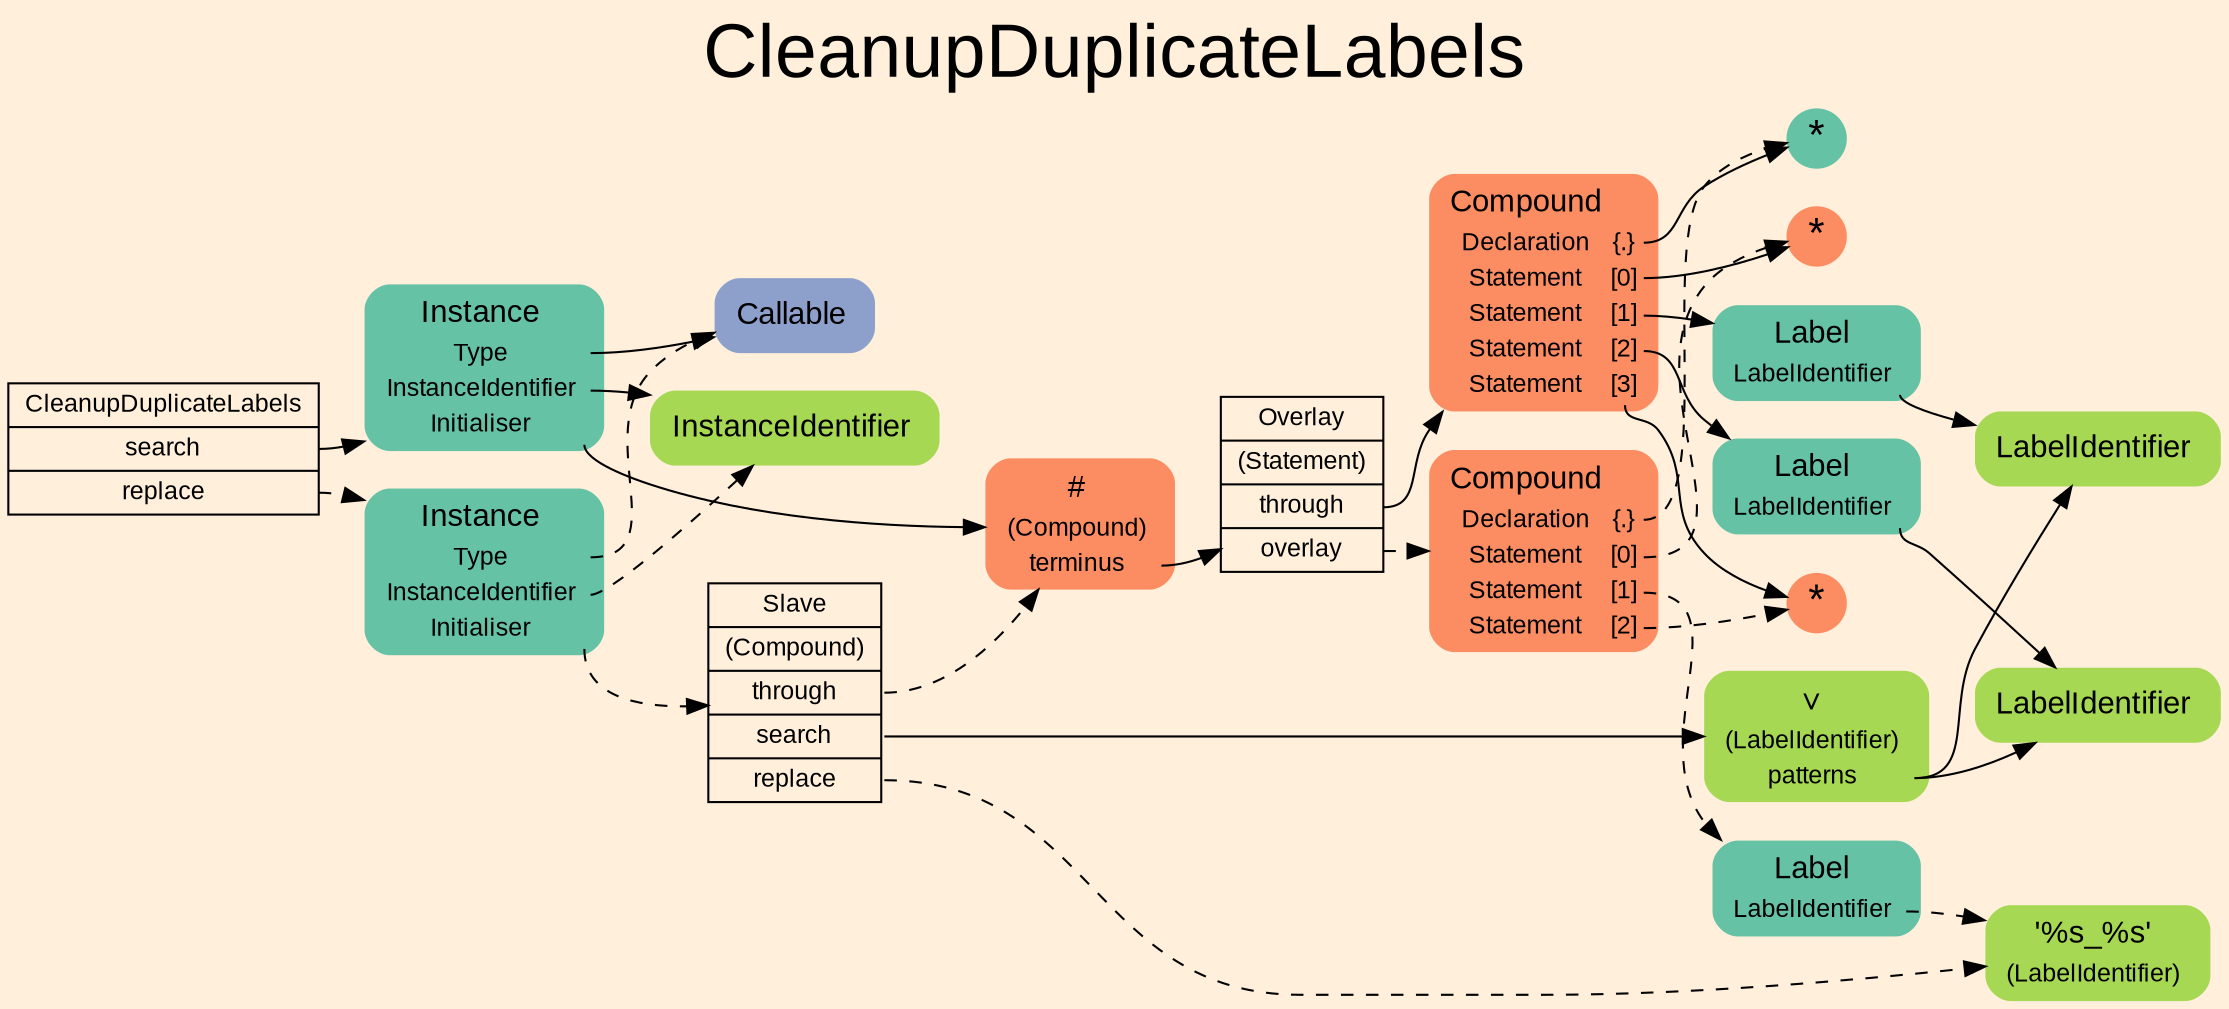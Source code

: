 digraph "CleanupDuplicateLabels" {
label = "CleanupDuplicateLabels"
labelloc = t
fontsize = "36"
graph [
    rankdir = "LR"
    ranksep = 0.3
    bgcolor = antiquewhite1
    color = black
    fontcolor = black
    fontname = "Arial"
];
node [
    fontname = "Arial"
];
edge [
    fontname = "Arial"
];

// -------------------- transformation figure --------------------
"CR#P59-0" [
    shape = "record"
    fillcolor = antiquewhite1
    label = "<fixed> CleanupDuplicateLabels | <port0> search | <port1> replace"
    style = "filled"
    fontsize = "12"
    color = black
    fontcolor = black
];

"#B-2-984" [
    shape = "plaintext"
    fillcolor = "/set28/1"
    label = <<TABLE BORDER="0" CELLBORDER="0" CELLSPACING="0">
     <TR><TD><FONT POINT-SIZE="15.0">Instance</FONT></TD><TD></TD></TR>
     <TR><TD>Type</TD><TD PORT="port0"></TD></TR>
     <TR><TD>InstanceIdentifier</TD><TD PORT="port1"></TD></TR>
     <TR><TD>Initialiser</TD><TD PORT="port2"></TD></TR>
    </TABLE>>
    style = "rounded,filled"
    fontsize = "12"
];

"#B-2-1001" [
    shape = "plaintext"
    fillcolor = "/set28/3"
    label = <<TABLE BORDER="0" CELLBORDER="0" CELLSPACING="0">
     <TR><TD><FONT POINT-SIZE="15.0">Callable</FONT></TD><TD></TD></TR>
    </TABLE>>
    style = "rounded,filled"
    fontsize = "12"
];

"#B-2-1000" [
    shape = "plaintext"
    fillcolor = "/set28/5"
    label = <<TABLE BORDER="0" CELLBORDER="0" CELLSPACING="0">
     <TR><TD><FONT POINT-SIZE="15.0">InstanceIdentifier</FONT></TD><TD></TD></TR>
    </TABLE>>
    style = "rounded,filled"
    fontsize = "12"
];

"#B-2-986" [
    shape = "plaintext"
    fillcolor = "/set28/2"
    label = <<TABLE BORDER="0" CELLBORDER="0" CELLSPACING="0">
     <TR><TD><FONT POINT-SIZE="15.0">#</FONT></TD><TD></TD></TR>
     <TR><TD>(Compound)</TD><TD PORT="port0"></TD></TR>
     <TR><TD>terminus</TD><TD PORT="port1"></TD></TR>
    </TABLE>>
    style = "rounded,filled"
    fontsize = "12"
];

"#B-2-987" [
    shape = "record"
    fillcolor = antiquewhite1
    label = "<fixed> Overlay | <port0> (Statement) | <port1> through | <port2> overlay"
    style = "filled"
    fontsize = "12"
    color = black
    fontcolor = black
];

"#B-2-988" [
    shape = "plaintext"
    fillcolor = "/set28/2"
    label = <<TABLE BORDER="0" CELLBORDER="0" CELLSPACING="0">
     <TR><TD><FONT POINT-SIZE="15.0">Compound</FONT></TD><TD></TD></TR>
     <TR><TD>Declaration</TD><TD PORT="port0">{.}</TD></TR>
     <TR><TD>Statement</TD><TD PORT="port1">[0]</TD></TR>
     <TR><TD>Statement</TD><TD PORT="port2">[1]</TD></TR>
     <TR><TD>Statement</TD><TD PORT="port3">[2]</TD></TR>
     <TR><TD>Statement</TD><TD PORT="port4">[3]</TD></TR>
    </TABLE>>
    style = "rounded,filled"
    fontsize = "12"
];

"#B-2-993" [
    shape = "circle"
    fillcolor = "/set28/1"
    label = <*>
    style = "filled"
    fontsize = "20"
    penwidth = 0.0
    fixedsize = true
    width = 0.4
    height = 0.4
];

"#B-2-994" [
    shape = "circle"
    fillcolor = "/set28/2"
    label = <*>
    style = "filled"
    fontsize = "20"
    penwidth = 0.0
    fixedsize = true
    width = 0.4
    height = 0.4
];

"#B-2-990" [
    shape = "plaintext"
    fillcolor = "/set28/1"
    label = <<TABLE BORDER="0" CELLBORDER="0" CELLSPACING="0">
     <TR><TD><FONT POINT-SIZE="15.0">Label</FONT></TD><TD></TD></TR>
     <TR><TD>LabelIdentifier</TD><TD PORT="port0"></TD></TR>
    </TABLE>>
    style = "rounded,filled"
    fontsize = "12"
];

"#B-2-996" [
    shape = "plaintext"
    fillcolor = "/set28/5"
    label = <<TABLE BORDER="0" CELLBORDER="0" CELLSPACING="0">
     <TR><TD><FONT POINT-SIZE="15.0">LabelIdentifier</FONT></TD><TD></TD></TR>
    </TABLE>>
    style = "rounded,filled"
    fontsize = "12"
];

"#B-2-991" [
    shape = "plaintext"
    fillcolor = "/set28/1"
    label = <<TABLE BORDER="0" CELLBORDER="0" CELLSPACING="0">
     <TR><TD><FONT POINT-SIZE="15.0">Label</FONT></TD><TD></TD></TR>
     <TR><TD>LabelIdentifier</TD><TD PORT="port0"></TD></TR>
    </TABLE>>
    style = "rounded,filled"
    fontsize = "12"
];

"#B-2-997" [
    shape = "plaintext"
    fillcolor = "/set28/5"
    label = <<TABLE BORDER="0" CELLBORDER="0" CELLSPACING="0">
     <TR><TD><FONT POINT-SIZE="15.0">LabelIdentifier</FONT></TD><TD></TD></TR>
    </TABLE>>
    style = "rounded,filled"
    fontsize = "12"
];

"#B-2-995" [
    shape = "circle"
    fillcolor = "/set28/2"
    label = <*>
    style = "filled"
    fontsize = "20"
    penwidth = 0.0
    fixedsize = true
    width = 0.4
    height = 0.4
];

"#B-2-989" [
    shape = "plaintext"
    fillcolor = "/set28/2"
    label = <<TABLE BORDER="0" CELLBORDER="0" CELLSPACING="0">
     <TR><TD><FONT POINT-SIZE="15.0">Compound</FONT></TD><TD></TD></TR>
     <TR><TD>Declaration</TD><TD PORT="port0">{.}</TD></TR>
     <TR><TD>Statement</TD><TD PORT="port1">[0]</TD></TR>
     <TR><TD>Statement</TD><TD PORT="port2">[1]</TD></TR>
     <TR><TD>Statement</TD><TD PORT="port3">[2]</TD></TR>
    </TABLE>>
    style = "rounded,filled"
    fontsize = "12"
];

"#B-2-992" [
    shape = "plaintext"
    fillcolor = "/set28/1"
    label = <<TABLE BORDER="0" CELLBORDER="0" CELLSPACING="0">
     <TR><TD><FONT POINT-SIZE="15.0">Label</FONT></TD><TD></TD></TR>
     <TR><TD>LabelIdentifier</TD><TD PORT="port0"></TD></TR>
    </TABLE>>
    style = "rounded,filled"
    fontsize = "12"
];

"#B-2-998" [
    shape = "plaintext"
    fillcolor = "/set28/5"
    label = <<TABLE BORDER="0" CELLBORDER="0" CELLSPACING="0">
     <TR><TD><FONT POINT-SIZE="15.0">'%s_%s'</FONT></TD><TD></TD></TR>
     <TR><TD>(LabelIdentifier)</TD><TD PORT="port0"></TD></TR>
    </TABLE>>
    style = "rounded,filled"
    fontsize = "12"
];

"#B-2-985" [
    shape = "plaintext"
    fillcolor = "/set28/1"
    label = <<TABLE BORDER="0" CELLBORDER="0" CELLSPACING="0">
     <TR><TD><FONT POINT-SIZE="15.0">Instance</FONT></TD><TD></TD></TR>
     <TR><TD>Type</TD><TD PORT="port0"></TD></TR>
     <TR><TD>InstanceIdentifier</TD><TD PORT="port1"></TD></TR>
     <TR><TD>Initialiser</TD><TD PORT="port2"></TD></TR>
    </TABLE>>
    style = "rounded,filled"
    fontsize = "12"
];

"#B-2-1002" [
    shape = "record"
    fillcolor = antiquewhite1
    label = "<fixed> Slave | <port0> (Compound) | <port1> through | <port2> search | <port3> replace"
    style = "filled"
    fontsize = "12"
    color = black
    fontcolor = black
];

"#B-2-999" [
    shape = "plaintext"
    fillcolor = "/set28/5"
    label = <<TABLE BORDER="0" CELLBORDER="0" CELLSPACING="0">
     <TR><TD><FONT POINT-SIZE="15.0">∨</FONT></TD><TD></TD></TR>
     <TR><TD>(LabelIdentifier)</TD><TD PORT="port0"></TD></TR>
     <TR><TD>patterns</TD><TD PORT="port1"></TD></TR>
    </TABLE>>
    style = "rounded,filled"
    fontsize = "12"
];


// -------------------- links --------------------
// links for block CR#P59-0
"CR#P59-0":port0 -> "#B-2-984" [
    color = black
    fontcolor = black
];

"CR#P59-0":port1 -> "#B-2-985" [
    style="dashed"
    color = black
    fontcolor = black
];

// links for block #B-2-984
"#B-2-984":port0 -> "#B-2-1001" [
    color = black
    fontcolor = black
];

"#B-2-984":port1 -> "#B-2-1000" [
    color = black
    fontcolor = black
];

"#B-2-984":port2 -> "#B-2-986" [
    color = black
    fontcolor = black
];

// links for block #B-2-1001
// links for block #B-2-1000
// links for block #B-2-986
"#B-2-986":port1 -> "#B-2-987" [
    color = black
    fontcolor = black
];

// links for block #B-2-987
"#B-2-987":port1 -> "#B-2-988" [
    color = black
    fontcolor = black
];

"#B-2-987":port2 -> "#B-2-989" [
    style="dashed"
    color = black
    fontcolor = black
];

// links for block #B-2-988
"#B-2-988":port0 -> "#B-2-993" [
    color = black
    fontcolor = black
];

"#B-2-988":port1 -> "#B-2-994" [
    color = black
    fontcolor = black
];

"#B-2-988":port2 -> "#B-2-990" [
    color = black
    fontcolor = black
];

"#B-2-988":port3 -> "#B-2-991" [
    color = black
    fontcolor = black
];

"#B-2-988":port4 -> "#B-2-995" [
    color = black
    fontcolor = black
];

// links for block #B-2-993
// links for block #B-2-994
// links for block #B-2-990
"#B-2-990":port0 -> "#B-2-996" [
    color = black
    fontcolor = black
];

// links for block #B-2-996
// links for block #B-2-991
"#B-2-991":port0 -> "#B-2-997" [
    color = black
    fontcolor = black
];

// links for block #B-2-997
// links for block #B-2-995
// links for block #B-2-989
"#B-2-989":port0 -> "#B-2-993" [
    style="dashed"
    color = black
    fontcolor = black
];

"#B-2-989":port1 -> "#B-2-994" [
    style="dashed"
    color = black
    fontcolor = black
];

"#B-2-989":port2 -> "#B-2-992" [
    style="dashed"
    color = black
    fontcolor = black
];

"#B-2-989":port3 -> "#B-2-995" [
    style="dashed"
    color = black
    fontcolor = black
];

// links for block #B-2-992
"#B-2-992":port0 -> "#B-2-998" [
    style="dashed"
    color = black
    fontcolor = black
];

// links for block #B-2-998
// links for block #B-2-985
"#B-2-985":port0 -> "#B-2-1001" [
    style="dashed"
    color = black
    fontcolor = black
];

"#B-2-985":port1 -> "#B-2-1000" [
    style="dashed"
    color = black
    fontcolor = black
];

"#B-2-985":port2 -> "#B-2-1002" [
    style="dashed"
    color = black
    fontcolor = black
];

// links for block #B-2-1002
"#B-2-1002":port1 -> "#B-2-986" [
    style="dashed"
    color = black
    fontcolor = black
];

"#B-2-1002":port2 -> "#B-2-999" [
    color = black
    fontcolor = black
];

"#B-2-1002":port3 -> "#B-2-998" [
    style="dashed"
    color = black
    fontcolor = black
];

// links for block #B-2-999
"#B-2-999":port1 -> "#B-2-996" [
    color = black
    fontcolor = black
];

"#B-2-999":port1 -> "#B-2-997" [
    color = black
    fontcolor = black
];

}
